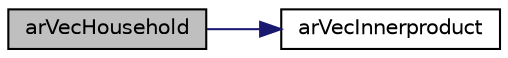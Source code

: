 digraph "arVecHousehold"
{
 // INTERACTIVE_SVG=YES
  edge [fontname="Helvetica",fontsize="10",labelfontname="Helvetica",labelfontsize="10"];
  node [fontname="Helvetica",fontsize="10",shape=record];
  rankdir="LR";
  Node1 [label="arVecHousehold",height=0.2,width=0.4,color="black", fillcolor="grey75", style="filled", fontcolor="black"];
  Node1 -> Node2 [color="midnightblue",fontsize="10",style="solid",fontname="Helvetica"];
  Node2 [label="arVecInnerproduct",height=0.2,width=0.4,color="black", fillcolor="white", style="filled",URL="$matrix_8h.html#ad8f6d1df45e917e283188c5b1a40e4ff"];
}
